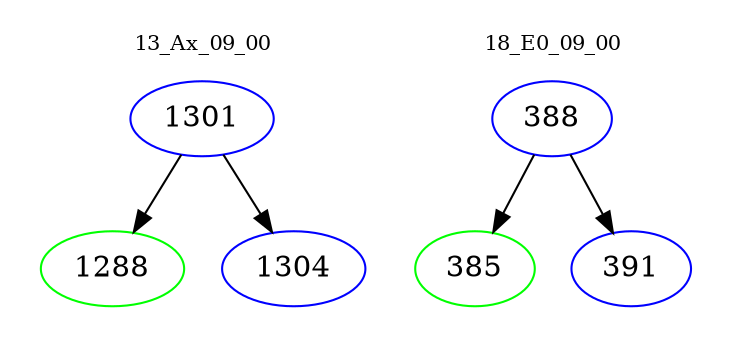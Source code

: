 digraph{
subgraph cluster_0 {
color = white
label = "13_Ax_09_00";
fontsize=10;
T0_1301 [label="1301", color="blue"]
T0_1301 -> T0_1288 [color="black"]
T0_1288 [label="1288", color="green"]
T0_1301 -> T0_1304 [color="black"]
T0_1304 [label="1304", color="blue"]
}
subgraph cluster_1 {
color = white
label = "18_E0_09_00";
fontsize=10;
T1_388 [label="388", color="blue"]
T1_388 -> T1_385 [color="black"]
T1_385 [label="385", color="green"]
T1_388 -> T1_391 [color="black"]
T1_391 [label="391", color="blue"]
}
}
